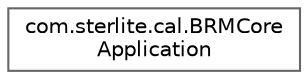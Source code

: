 digraph "Graphical Class Hierarchy"
{
 // LATEX_PDF_SIZE
  bgcolor="transparent";
  edge [fontname=Helvetica,fontsize=10,labelfontname=Helvetica,labelfontsize=10];
  node [fontname=Helvetica,fontsize=10,shape=box,height=0.2,width=0.4];
  rankdir="LR";
  Node0 [id="Node000000",label="com.sterlite.cal.BRMCore\lApplication",height=0.2,width=0.4,color="grey40", fillcolor="white", style="filled",URL="$classcom_1_1sterlite_1_1cal_1_1_b_r_m_core_application.html",tooltip=" "];
}
